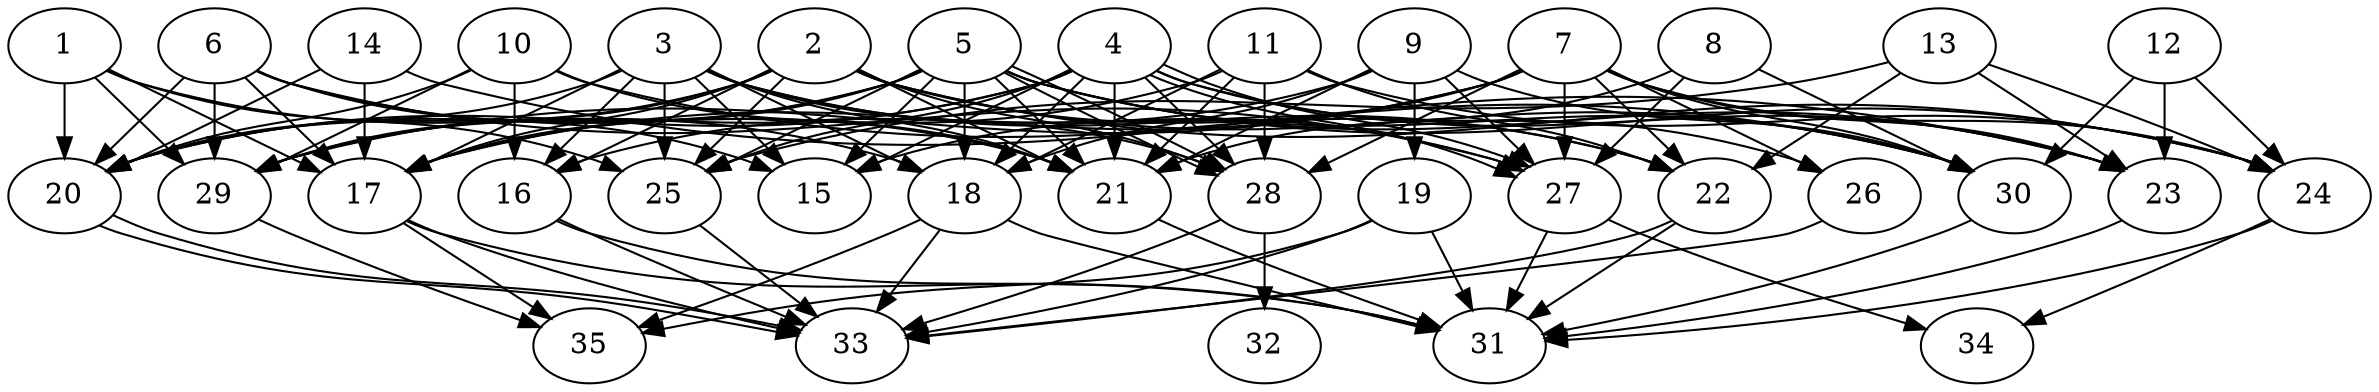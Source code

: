// DAG automatically generated by daggen at Thu Oct  3 14:05:36 2019
// ./daggen --dot -n 35 --ccr 0.3 --fat 0.7 --regular 0.5 --density 0.6 --mindata 5242880 --maxdata 52428800 
digraph G {
  1 [size="25357653", alpha="0.04", expect_size="7607296"] 
  1 -> 17 [size ="7607296"]
  1 -> 18 [size ="7607296"]
  1 -> 20 [size ="7607296"]
  1 -> 25 [size ="7607296"]
  1 -> 29 [size ="7607296"]
  2 [size="50240853", alpha="0.05", expect_size="15072256"] 
  2 -> 16 [size ="15072256"]
  2 -> 17 [size ="15072256"]
  2 -> 20 [size ="15072256"]
  2 -> 21 [size ="15072256"]
  2 -> 22 [size ="15072256"]
  2 -> 24 [size ="15072256"]
  2 -> 25 [size ="15072256"]
  2 -> 28 [size ="15072256"]
  2 -> 29 [size ="15072256"]
  2 -> 30 [size ="15072256"]
  3 [size="28013227", alpha="0.01", expect_size="8403968"] 
  3 -> 15 [size ="8403968"]
  3 -> 16 [size ="8403968"]
  3 -> 17 [size ="8403968"]
  3 -> 18 [size ="8403968"]
  3 -> 20 [size ="8403968"]
  3 -> 21 [size ="8403968"]
  3 -> 22 [size ="8403968"]
  3 -> 25 [size ="8403968"]
  3 -> 27 [size ="8403968"]
  3 -> 28 [size ="8403968"]
  4 [size="104533333", alpha="0.16", expect_size="31360000"] 
  4 -> 15 [size ="31360000"]
  4 -> 18 [size ="31360000"]
  4 -> 20 [size ="31360000"]
  4 -> 21 [size ="31360000"]
  4 -> 23 [size ="31360000"]
  4 -> 25 [size ="31360000"]
  4 -> 26 [size ="31360000"]
  4 -> 27 [size ="31360000"]
  4 -> 27 [size ="31360000"]
  4 -> 28 [size ="31360000"]
  4 -> 29 [size ="31360000"]
  5 [size="32938667", alpha="0.06", expect_size="9881600"] 
  5 -> 15 [size ="9881600"]
  5 -> 17 [size ="9881600"]
  5 -> 18 [size ="9881600"]
  5 -> 20 [size ="9881600"]
  5 -> 21 [size ="9881600"]
  5 -> 23 [size ="9881600"]
  5 -> 24 [size ="9881600"]
  5 -> 25 [size ="9881600"]
  5 -> 28 [size ="9881600"]
  5 -> 28 [size ="9881600"]
  5 -> 29 [size ="9881600"]
  5 -> 30 [size ="9881600"]
  6 [size="134693547", alpha="0.19", expect_size="40408064"] 
  6 -> 15 [size ="40408064"]
  6 -> 17 [size ="40408064"]
  6 -> 20 [size ="40408064"]
  6 -> 21 [size ="40408064"]
  6 -> 27 [size ="40408064"]
  6 -> 29 [size ="40408064"]
  7 [size="44574720", alpha="0.12", expect_size="13372416"] 
  7 -> 15 [size ="13372416"]
  7 -> 17 [size ="13372416"]
  7 -> 22 [size ="13372416"]
  7 -> 23 [size ="13372416"]
  7 -> 24 [size ="13372416"]
  7 -> 26 [size ="13372416"]
  7 -> 27 [size ="13372416"]
  7 -> 28 [size ="13372416"]
  7 -> 29 [size ="13372416"]
  7 -> 30 [size ="13372416"]
  8 [size="21486933", alpha="0.18", expect_size="6446080"] 
  8 -> 21 [size ="6446080"]
  8 -> 27 [size ="6446080"]
  8 -> 30 [size ="6446080"]
  9 [size="91579733", alpha="0.19", expect_size="27473920"] 
  9 -> 16 [size ="27473920"]
  9 -> 18 [size ="27473920"]
  9 -> 19 [size ="27473920"]
  9 -> 21 [size ="27473920"]
  9 -> 27 [size ="27473920"]
  9 -> 30 [size ="27473920"]
  10 [size="43004587", alpha="0.16", expect_size="12901376"] 
  10 -> 16 [size ="12901376"]
  10 -> 20 [size ="12901376"]
  10 -> 21 [size ="12901376"]
  10 -> 29 [size ="12901376"]
  10 -> 30 [size ="12901376"]
  11 [size="117521067", alpha="0.07", expect_size="35256320"] 
  11 -> 17 [size ="35256320"]
  11 -> 18 [size ="35256320"]
  11 -> 21 [size ="35256320"]
  11 -> 22 [size ="35256320"]
  11 -> 24 [size ="35256320"]
  11 -> 28 [size ="35256320"]
  12 [size="149558613", alpha="0.02", expect_size="44867584"] 
  12 -> 23 [size ="44867584"]
  12 -> 24 [size ="44867584"]
  12 -> 30 [size ="44867584"]
  13 [size="29344427", alpha="0.12", expect_size="8803328"] 
  13 -> 22 [size ="8803328"]
  13 -> 23 [size ="8803328"]
  13 -> 24 [size ="8803328"]
  13 -> 25 [size ="8803328"]
  14 [size="38611627", alpha="0.08", expect_size="11583488"] 
  14 -> 17 [size ="11583488"]
  14 -> 20 [size ="11583488"]
  14 -> 23 [size ="11583488"]
  15 [size="162061653", alpha="0.03", expect_size="48618496"] 
  16 [size="52691627", alpha="0.15", expect_size="15807488"] 
  16 -> 31 [size ="15807488"]
  16 -> 33 [size ="15807488"]
  17 [size="46871893", alpha="0.06", expect_size="14061568"] 
  17 -> 31 [size ="14061568"]
  17 -> 33 [size ="14061568"]
  17 -> 35 [size ="14061568"]
  18 [size="143759360", alpha="0.02", expect_size="43127808"] 
  18 -> 31 [size ="43127808"]
  18 -> 33 [size ="43127808"]
  18 -> 35 [size ="43127808"]
  19 [size="126941867", alpha="0.13", expect_size="38082560"] 
  19 -> 31 [size ="38082560"]
  19 -> 33 [size ="38082560"]
  19 -> 35 [size ="38082560"]
  20 [size="116411733", alpha="0.18", expect_size="34923520"] 
  20 -> 33 [size ="34923520"]
  20 -> 33 [size ="34923520"]
  21 [size="88787627", alpha="0.05", expect_size="26636288"] 
  21 -> 31 [size ="26636288"]
  22 [size="141492907", alpha="0.15", expect_size="42447872"] 
  22 -> 31 [size ="42447872"]
  22 -> 33 [size ="42447872"]
  23 [size="158504960", alpha="0.07", expect_size="47551488"] 
  23 -> 31 [size ="47551488"]
  24 [size="92770987", alpha="0.10", expect_size="27831296"] 
  24 -> 31 [size ="27831296"]
  24 -> 34 [size ="27831296"]
  25 [size="156535467", alpha="0.15", expect_size="46960640"] 
  25 -> 33 [size ="46960640"]
  26 [size="19380907", alpha="0.15", expect_size="5814272"] 
  26 -> 33 [size ="5814272"]
  27 [size="140520107", alpha="0.19", expect_size="42156032"] 
  27 -> 31 [size ="42156032"]
  27 -> 34 [size ="42156032"]
  28 [size="33116160", alpha="0.03", expect_size="9934848"] 
  28 -> 32 [size ="9934848"]
  28 -> 33 [size ="9934848"]
  29 [size="48885760", alpha="0.16", expect_size="14665728"] 
  29 -> 35 [size ="14665728"]
  30 [size="149039787", alpha="0.12", expect_size="44711936"] 
  30 -> 31 [size ="44711936"]
  31 [size="135010987", alpha="0.02", expect_size="40503296"] 
  32 [size="171973973", alpha="0.08", expect_size="51592192"] 
  33 [size="135406933", alpha="0.15", expect_size="40622080"] 
  34 [size="35850240", alpha="0.06", expect_size="10755072"] 
  35 [size="117643947", alpha="0.14", expect_size="35293184"] 
}
